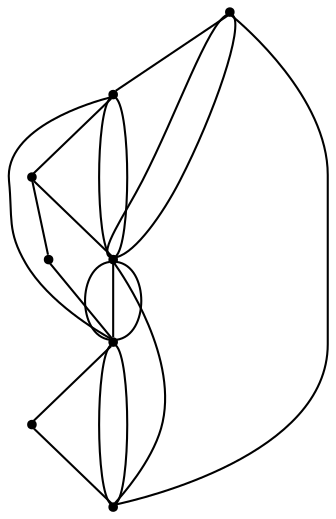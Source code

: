 graph {
  node [shape=point,comment="{\"directed\":false,\"doi\":\"10.1007/978-3-031-49275-4_13\",\"figure\":\"2 (1)\"}"]

  v0 [pos="691.5518306032336,899.545928279191"]
  v1 [pos="642.2939530714004,1047.3093562429635"]
  v2 [pos="506.8432232727565,825.6643414725813"]
  v3 [pos="506.8432232727565,998.0520823989506"]
  v4 [pos="396.0214242914771,1096.5624333028436"]
  v5 [pos="543.7865916788703,1145.8197071468564"]
  v6 [pos="346.7635785538528,899.545928279191"]
  v7 [pos="346.7635785538528,998.0520823989507"]

  v0 -- v3 [id="-2",pos="691.5518306032336,899.545928279191 686.2551061742513,906.076124390248 675.0409071827198,916.1692630550046 663.6431920177122,924.3954686569291 652.24560402954,932.6175410623587 640.6562333735909,938.9726168173177 628.5084292334188,945.1360394301996 616.3606886816644,951.3077920237095 603.6545146456871,957.2836311033709 588.7020797545314,964.0138103371326 573.7497084517933,970.7397927867611 556.5553367178625,978.2159186063567 543.4782514414533,983.6375278298995 530.3928360823255,989.0550038569475 521.4205739335691,992.4179632879425 516.5655982423342,995.2225596663242 511.7023560567985,998.0271560447057 510.9564003287844,1000.2691289987025 506.8432232727565,998.0520823989506"]
  v1 -- v4 [id="-3",pos="642.2939530714004,1047.3093562429635 651.4995847131082,1059.6945113331221 654.8584521127468,1069.787713585517 655.425279268106,1084.177278212685 655.9836491639113,1098.5669064274914 653.7416487327185,1117.2571573888422 645.3278200681851,1137.626821467443 636.92232148637,1157.996485546044 622.3407978356461,1180.049759526028 606.271559564462,1193.1350145147487 590.2023848816957,1206.2119395228415 572.632905071765,1210.3250423238037 550.9544688870311,1212.5670152778002 529.2759691138796,1214.8131850159302 503.48437971877456,1215.1840917106 482.3643452240549,1214.2505615915452 461.24847577069437,1213.317095060129 444.80002797056886,1211.0709253219993 432.65225562460563,1208.0830057821686 420.5086483200016,1205.0908894582049 412.6573863868415,1201.35702333254 403.1267225480709,1197.2439205315777 393.59602691509144,1193.1350145147487 382.38173254093346,1188.6468082349838 381.2607323253371,1169.5815173824687 380.13973210974075,1146.036413818455 382.94433106651564,1135.3848485134463 385.4655800340287,1126.3210029511442 387.9867972073328,1117.2571573888422 390.2329944740936,1109.7810315692466 391.53738368633066,1105.4846056068352 392.8459061457181,1101.183982860291 393.22098242750917,1100.0629327956542 396.0214242914771,1096.5624333028436"]
  v4 -- v5 [id="-4",pos="396.0214242914771,1096.5624333028436 543.7865916788703,1145.8197071468564 543.7865916788703,1145.8197071468564 543.7865916788703,1145.8197071468564"]
  v3 -- v0 [id="-5",pos="506.8432232727565,998.0520823989506 691.5518306032336,899.545928279191 691.5518306032336,899.545928279191 691.5518306032336,899.545928279191"]
  v4 -- v3 [id="-6",pos="396.0214242914771,1096.5624333028436 506.8432232727565,998.0520823989506 506.8432232727565,998.0520823989506 506.8432232727565,998.0520823989506"]
  v1 -- v4 [id="-8",pos="642.2939530714004,1047.3093562429635 632.063148959567,1048.1094794966973 622.7200391587965,1049.9764125595298 612.0641464746526,1052.7810089379113 601.4124506260767,1055.585605316293 589.4522323181135,1059.3236682260908 575.4375358227487,1063.9951340796663 561.4185789033982,1068.6666635208803 545.3494042206318,1074.2716594935105 526.0962938753137,1080.2558921414382 506.84741215977243,1086.2359280052328 484.4229884528157,1092.5910037601916 467.416138962676,1096.1374135279125 450.4092576783275,1099.692089688623 438.81991881658723,1100.4380362744569 428.1681911738026,1100.0629327956542 417.5164953252268,1099.692089688623 407.7983092426651,1098.1959997328217 396.0214242914771,1096.5624333028436"]
  v2 -- v3 [id="-9",pos="506.8432232727565,825.6643414725813 516.1905537547519,839.5453957556258 523.2917267127476,850.3845445938548 528.7134023825063,861.9737732144126 534.1309448051145,873.5588050508375 537.8689899394858,885.8939166695909 538.0565757716946,899.5376618862015 538.2440980154857,913.1812799275356 534.8769005331286,928.1334679790884 529.4593581105204,944.0149893655628 524.0376506465528,959.900643948532 516.565630036543,976.7197650629172 506.8432232727565,998.0520823989506"]
  v1 -- v0 [id="-10",pos="642.2939530714004,1047.3093562429635 691.5518306032336,899.545928279191 691.5518306032336,899.545928279191 691.5518306032336,899.545928279191"]
  v2 -- v4 [id="-11",pos="506.8432232727565,825.6643414725813 507.59336788778654,824.2223010094033 506.0972913903991,819.7383551014098 507.0349661977724,815.2502124092832 507.9684441695776,810.7662665012897 511.3314448163666,806.2821934180195 520.4912610031231,798.0601846002282 529.6468803543114,789.838175782437 544.5992516570495,777.8781040548479 579.3548367066103,774.8859241432458 614.1186882504718,771.8938714069202 668.6898231998887,777.8781040548479 707.3752360515975,789.275552358052 746.060521726471,800.6771974453893 768.8600217152189,817.496382147413 783.6248707741659,849.6385344203825 798.3855229975447,881.7850106527617 805.1157211266909,929.250321259592 806.6118294182871,977.4699084328843 808.1079377098835,1025.6852988220435 804.3698289870945,1074.6466993846748 786.6128269333726,1120.432596874255 768.8600217152189,1166.2226911479684 737.0882595777146,1208.8289523680025 697.0943878550358,1233.1241357143451 657.1005161323573,1257.419382648326 608.8845348245043,1263.399482099759 566.8361213260064,1266.204014890502 524.7877714159262,1269.0086112688837 488.9070529036187,1268.6293745935864 452.8346471061609,1263.2118985665384 416.7664063500623,1257.7902893429957 380.51061155596375,1247.330377180064 356.77766538961953,1233.4992391931478 333.0405541819161,1219.6680376185932 321.83045664332616,1202.4780098095384 314.91267268197123,1185.2837852163502 307.99908555618435,1168.0896242108006 305.38197704899176,1150.8995964017458 306.503009058797,1138.0018613586076 307.6240092743933,1125.1082595119638 312.48311821277855,1116.507014018875 316.03367289756756,1111.089537991827 319.5842593765654,1105.6679287682844 321.83045664332616,1103.4300890107825 324.0724570745188,1101.1839192726525 326.31448929992035,1098.941946318656 328.55652152532184,1096.6999097770208 347.61788099707195,1094.4579368230238 367.2945513635569,1095.4816465253573 383.55452205087965,1094.8693127785632 396.0214242914771,1096.5624333028436"]
  v0 -- v2 [id="-12",pos="691.5518306032336,899.545928279191 506.8432232727565,825.6643414725813 506.8432232727565,825.6643414725813 506.8432232727565,825.6643414725813"]
  v3 -- v4 [id="-13",pos="506.8432232727565,998.0520823989506 506.0972913903991,1014.8462771590911 501.9841381800279,1027.181452365483 498.246029457239,1036.3369277146903 494.5121175700181,1045.4924666515362 491.14492008766103,1051.4766357118256 487.5943336086632,1057.8275782702895 484.0437789238742,1064.1827176128868 480.30567020108526,1070.91283325901 472.4586051034932,1076.88873592631 464.607343170333,1082.8729685742376 452.6470930681609,1088.102861068065 439.7533967883925,1091.6534040322808 426.85966871441514,1095.208080192991 413.0282976272734,1097.0750132558235 396.0214242914771,1096.5624333028436"]
  v7 -- v4 [id="-14",pos="346.7635785538528,998.0520823989507 396.0214242914771,1096.5624333028436 396.0214242914771,1096.5624333028436 396.0214242914771,1096.5624333028436"]
  v3 -- v4 [id="-15",pos="506.8432232727565,998.0520823989506 505.7264119441761,1002.5111019526993 502.3591826676102,1011.4790573563245 497.5000737292249,1020.638729489665 492.6409647908396,1029.7942684265108 486.28997619063495,1039.137327308939 478.9971477416978,1047.5510528564455 471.7126493754791,1055.9605816198189 463.4863429547367,1063.4325106552815 455.2642015753535,1069.604263248791 447.0420601959704,1075.7676858616733 438.81991881658723,1080.6267352484695 425.7386684988188,1085.86082452643 418.628198840227,1088.7049706219025 410.0842025501757,1091.658634898403 396.0214242914771,1096.5624333028436"]
  v5 -- v1 [id="-16",pos="543.7865916788703,1145.8197071468564 642.2939530714004,1047.3093562429635 642.2939530714004,1047.3093562429635 642.2939530714004,1047.3093562429635"]
  v6 -- v3 [id="-17",pos="346.7635785538528,899.545928279191 506.8432232727565,998.0520823989506 506.8432232727565,998.0520823989506 506.8432232727565,998.0520823989506"]
  v2 -- v6 [id="-19",pos="506.8432232727565,825.6643414725813 346.7635785538528,899.545928279191 346.7635785538528,899.545928279191 346.7635785538528,899.545928279191"]
  v3 -- v1 [id="-21",pos="506.8432232727565,998.0520823989506 642.2939530714004,1047.3093562429635 642.2939530714004,1047.3093562429635 642.2939530714004,1047.3093562429635"]
  v3 -- v2 [id="-22",pos="506.8432232727565,998.0520823989506 506.8432232727565,825.6643414725813 506.8432232727565,825.6643414725813 506.8432232727565,825.6643414725813"]
  v6 -- v7 [id="-23",pos="346.7635785538528,899.545928279191 346.7635785538528,998.0520823989507 346.7635785538528,998.0520823989507 346.7635785538528,998.0520823989507"]
}